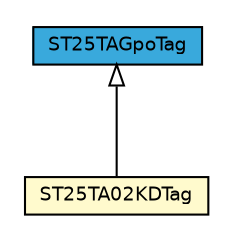 #!/usr/local/bin/dot
#
# Class diagram 
# Generated by UMLGraph version R5_7_2-3-gee82a7 (http://www.umlgraph.org/)
#

digraph G {
	edge [fontname="Helvetica",fontsize=10,labelfontname="Helvetica",labelfontsize=10];
	node [fontname="Helvetica",fontsize=10,shape=plaintext];
	nodesep=0.25;
	ranksep=0.5;
	// com.st.st25sdk.type4a.st25ta.ST25TA02KDTag
	c21627 [label=<<table title="com.st.st25sdk.type4a.st25ta.ST25TA02KDTag" border="0" cellborder="1" cellspacing="0" cellpadding="2" port="p" bgcolor="lemonChiffon" href="./ST25TA02KDTag.html">
		<tr><td><table border="0" cellspacing="0" cellpadding="1">
<tr><td align="center" balign="center"> ST25TA02KDTag </td></tr>
		</table></td></tr>
		</table>>, URL="./ST25TA02KDTag.html", fontname="Helvetica", fontcolor="black", fontsize=9.0];
	// com.st.st25sdk.type4a.st25ta.ST25TAGpoTag
	c21637 [label=<<table title="com.st.st25sdk.type4a.st25ta.ST25TAGpoTag" border="0" cellborder="1" cellspacing="0" cellpadding="2" port="p" bgcolor="#39a9dc" href="./ST25TAGpoTag.html">
		<tr><td><table border="0" cellspacing="0" cellpadding="1">
<tr><td align="center" balign="center"> ST25TAGpoTag </td></tr>
		</table></td></tr>
		</table>>, URL="./ST25TAGpoTag.html", fontname="Helvetica", fontcolor="black", fontsize=9.0];
	//com.st.st25sdk.type4a.st25ta.ST25TA02KDTag extends com.st.st25sdk.type4a.st25ta.ST25TAGpoTag
	c21637:p -> c21627:p [dir=back,arrowtail=empty];
}

